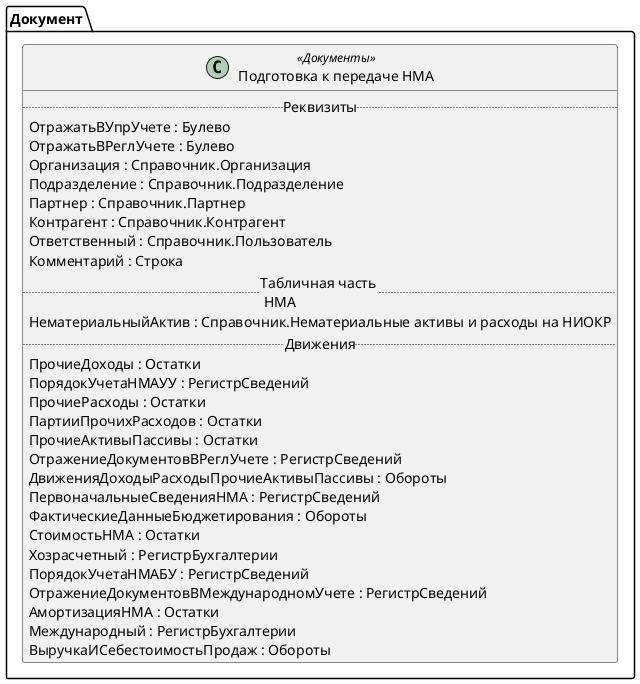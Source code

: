 ﻿@startuml ПодготовкаКПередачеНМА2_4
'!include templates.wsd
'..\include templates.wsd
class Документ.ПодготовкаКПередачеНМА2_4 as "Подготовка к передаче НМА" <<Документы>>
{
..Реквизиты..
ОтражатьВУпрУчете : Булево
ОтражатьВРеглУчете : Булево
Организация : Справочник.Организация
Подразделение : Справочник.Подразделение
Партнер : Справочник.Партнер
Контрагент : Справочник.Контрагент
Ответственный : Справочник.Пользователь
Комментарий : Строка
..Табличная часть \n НМА..
НематериальныйАктив : Справочник.Нематериальные активы и расходы на НИОКР
..Движения..
ПрочиеДоходы : Остатки
ПорядокУчетаНМАУУ : РегистрСведений
ПрочиеРасходы : Остатки
ПартииПрочихРасходов : Остатки
ПрочиеАктивыПассивы : Остатки
ОтражениеДокументовВРеглУчете : РегистрСведений
ДвиженияДоходыРасходыПрочиеАктивыПассивы : Обороты
ПервоначальныеСведенияНМА : РегистрСведений
ФактическиеДанныеБюджетирования : Обороты
СтоимостьНМА : Остатки
Хозрасчетный : РегистрБухгалтерии
ПорядокУчетаНМАБУ : РегистрСведений
ОтражениеДокументовВМеждународномУчете : РегистрСведений
АмортизацияНМА : Остатки
Международный : РегистрБухгалтерии
ВыручкаИСебестоимостьПродаж : Обороты
}
@enduml
